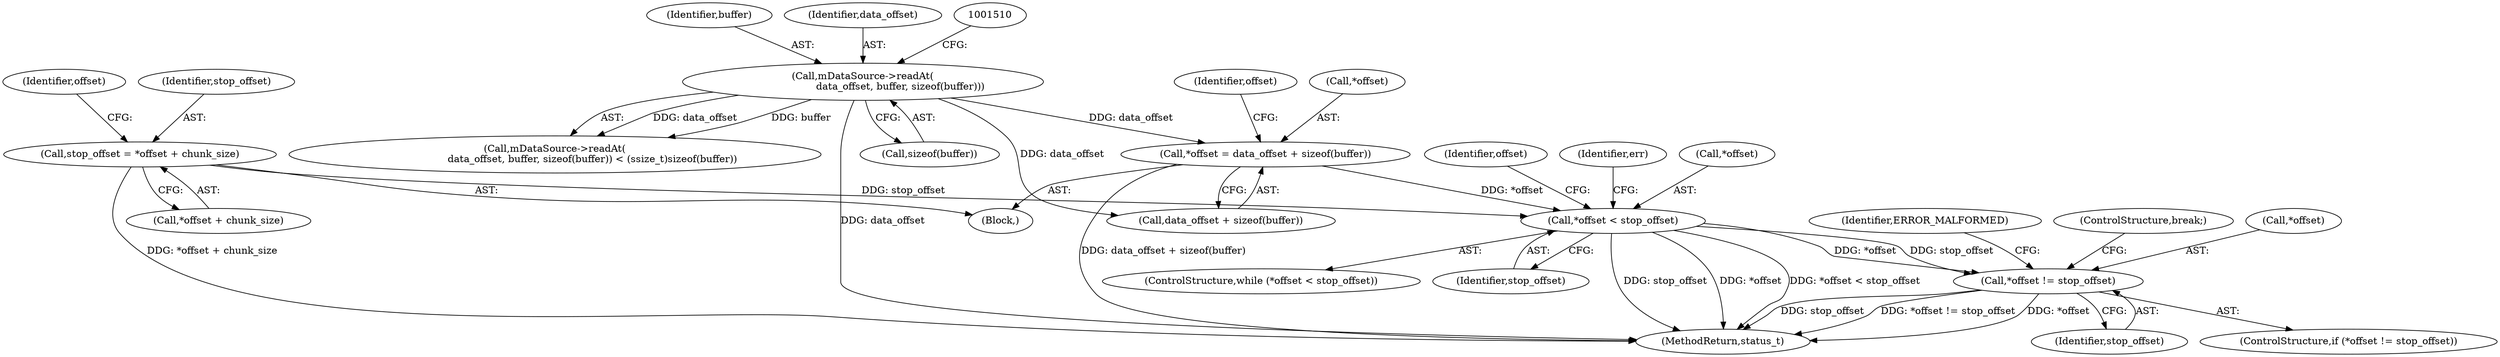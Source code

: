 digraph "0_Android_6fe85f7e15203e48df2cc3e8e1c4bc6ad49dc968@pointer" {
"1001617" [label="(Call,*offset != stop_offset)"];
"1001596" [label="(Call,*offset < stop_offset)"];
"1001588" [label="(Call,*offset = data_offset + sizeof(buffer))"];
"1001504" [label="(Call,mDataSource->readAt(\n                        data_offset, buffer, sizeof(buffer)))"];
"1001582" [label="(Call,stop_offset = *offset + chunk_size)"];
"1001623" [label="(Identifier,ERROR_MALFORMED)"];
"1001619" [label="(Identifier,offset)"];
"1001503" [label="(Call,mDataSource->readAt(\n                        data_offset, buffer, sizeof(buffer)) < (ssize_t)sizeof(buffer))"];
"1001506" [label="(Identifier,buffer)"];
"1001588" [label="(Call,*offset = data_offset + sizeof(buffer))"];
"1002931" [label="(MethodReturn,status_t)"];
"1001603" [label="(Identifier,err)"];
"1001504" [label="(Call,mDataSource->readAt(\n                        data_offset, buffer, sizeof(buffer)))"];
"1001596" [label="(Call,*offset < stop_offset)"];
"1001624" [label="(ControlStructure,break;)"];
"1001620" [label="(Identifier,stop_offset)"];
"1001617" [label="(Call,*offset != stop_offset)"];
"1001599" [label="(Identifier,stop_offset)"];
"1001595" [label="(ControlStructure,while (*offset < stop_offset))"];
"1001507" [label="(Call,sizeof(buffer))"];
"1001584" [label="(Call,*offset + chunk_size)"];
"1001597" [label="(Call,*offset)"];
"1001505" [label="(Identifier,data_offset)"];
"1001490" [label="(Block,)"];
"1001598" [label="(Identifier,offset)"];
"1001590" [label="(Identifier,offset)"];
"1001582" [label="(Call,stop_offset = *offset + chunk_size)"];
"1001616" [label="(ControlStructure,if (*offset != stop_offset))"];
"1001583" [label="(Identifier,stop_offset)"];
"1001589" [label="(Call,*offset)"];
"1001591" [label="(Call,data_offset + sizeof(buffer))"];
"1001618" [label="(Call,*offset)"];
"1001617" -> "1001616"  [label="AST: "];
"1001617" -> "1001620"  [label="CFG: "];
"1001618" -> "1001617"  [label="AST: "];
"1001620" -> "1001617"  [label="AST: "];
"1001623" -> "1001617"  [label="CFG: "];
"1001624" -> "1001617"  [label="CFG: "];
"1001617" -> "1002931"  [label="DDG: stop_offset"];
"1001617" -> "1002931"  [label="DDG: *offset != stop_offset"];
"1001617" -> "1002931"  [label="DDG: *offset"];
"1001596" -> "1001617"  [label="DDG: *offset"];
"1001596" -> "1001617"  [label="DDG: stop_offset"];
"1001596" -> "1001595"  [label="AST: "];
"1001596" -> "1001599"  [label="CFG: "];
"1001597" -> "1001596"  [label="AST: "];
"1001599" -> "1001596"  [label="AST: "];
"1001603" -> "1001596"  [label="CFG: "];
"1001619" -> "1001596"  [label="CFG: "];
"1001596" -> "1002931"  [label="DDG: stop_offset"];
"1001596" -> "1002931"  [label="DDG: *offset"];
"1001596" -> "1002931"  [label="DDG: *offset < stop_offset"];
"1001588" -> "1001596"  [label="DDG: *offset"];
"1001582" -> "1001596"  [label="DDG: stop_offset"];
"1001588" -> "1001490"  [label="AST: "];
"1001588" -> "1001591"  [label="CFG: "];
"1001589" -> "1001588"  [label="AST: "];
"1001591" -> "1001588"  [label="AST: "];
"1001598" -> "1001588"  [label="CFG: "];
"1001588" -> "1002931"  [label="DDG: data_offset + sizeof(buffer)"];
"1001504" -> "1001588"  [label="DDG: data_offset"];
"1001504" -> "1001503"  [label="AST: "];
"1001504" -> "1001507"  [label="CFG: "];
"1001505" -> "1001504"  [label="AST: "];
"1001506" -> "1001504"  [label="AST: "];
"1001507" -> "1001504"  [label="AST: "];
"1001510" -> "1001504"  [label="CFG: "];
"1001504" -> "1002931"  [label="DDG: data_offset"];
"1001504" -> "1001503"  [label="DDG: data_offset"];
"1001504" -> "1001503"  [label="DDG: buffer"];
"1001504" -> "1001591"  [label="DDG: data_offset"];
"1001582" -> "1001490"  [label="AST: "];
"1001582" -> "1001584"  [label="CFG: "];
"1001583" -> "1001582"  [label="AST: "];
"1001584" -> "1001582"  [label="AST: "];
"1001590" -> "1001582"  [label="CFG: "];
"1001582" -> "1002931"  [label="DDG: *offset + chunk_size"];
}
